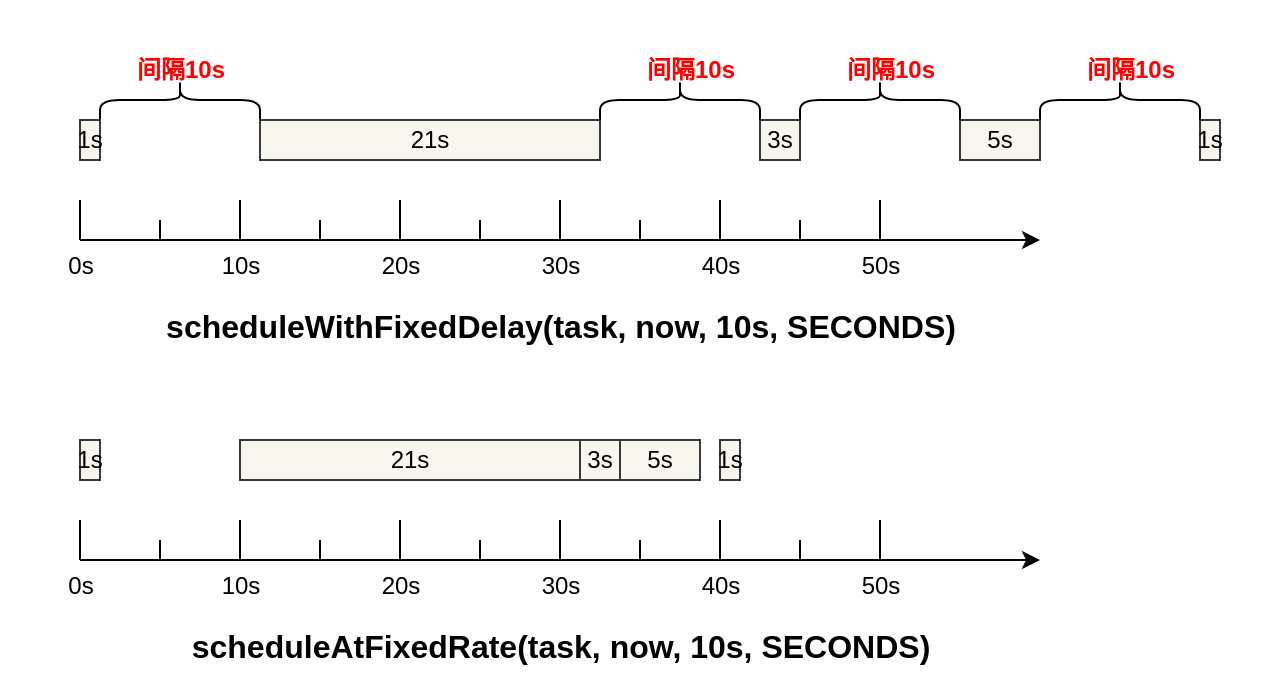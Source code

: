 <mxfile version="22.1.16" type="device">
  <diagram name="第 1 页" id="5xo9MuGJMNsftpNXZvpK">
    <mxGraphModel dx="1050" dy="629" grid="1" gridSize="10" guides="1" tooltips="1" connect="1" arrows="1" fold="1" page="1" pageScale="1" pageWidth="827" pageHeight="1169" math="0" shadow="0">
      <root>
        <mxCell id="0" />
        <mxCell id="1" parent="0" />
        <mxCell id="jCFXRqAsLoj5g67LPxBL-25" value="" style="group" parent="1" vertex="1" connectable="0">
          <mxGeometry x="180" y="500" width="500" height="48" as="geometry" />
        </mxCell>
        <mxCell id="jCFXRqAsLoj5g67LPxBL-26" value="" style="endArrow=classic;html=1;rounded=0;" parent="jCFXRqAsLoj5g67LPxBL-25" edge="1">
          <mxGeometry width="50" height="50" relative="1" as="geometry">
            <mxPoint x="20" y="20" as="sourcePoint" />
            <mxPoint x="500" y="20" as="targetPoint" />
          </mxGeometry>
        </mxCell>
        <mxCell id="jCFXRqAsLoj5g67LPxBL-27" value="" style="endArrow=none;html=1;rounded=0;" parent="jCFXRqAsLoj5g67LPxBL-25" edge="1">
          <mxGeometry width="50" height="50" relative="1" as="geometry">
            <mxPoint x="20" y="20" as="sourcePoint" />
            <mxPoint x="20" as="targetPoint" />
          </mxGeometry>
        </mxCell>
        <mxCell id="jCFXRqAsLoj5g67LPxBL-28" value="" style="endArrow=none;html=1;rounded=0;" parent="jCFXRqAsLoj5g67LPxBL-25" edge="1">
          <mxGeometry width="50" height="50" relative="1" as="geometry">
            <mxPoint x="60" y="20" as="sourcePoint" />
            <mxPoint x="60" y="10" as="targetPoint" />
          </mxGeometry>
        </mxCell>
        <mxCell id="jCFXRqAsLoj5g67LPxBL-29" value="" style="endArrow=none;html=1;rounded=0;" parent="jCFXRqAsLoj5g67LPxBL-25" edge="1">
          <mxGeometry width="50" height="50" relative="1" as="geometry">
            <mxPoint x="100" y="20" as="sourcePoint" />
            <mxPoint x="100" as="targetPoint" />
          </mxGeometry>
        </mxCell>
        <mxCell id="jCFXRqAsLoj5g67LPxBL-30" value="" style="endArrow=none;html=1;rounded=0;" parent="jCFXRqAsLoj5g67LPxBL-25" edge="1">
          <mxGeometry width="50" height="50" relative="1" as="geometry">
            <mxPoint x="140" y="20" as="sourcePoint" />
            <mxPoint x="140" y="10" as="targetPoint" />
          </mxGeometry>
        </mxCell>
        <mxCell id="jCFXRqAsLoj5g67LPxBL-31" value="" style="endArrow=none;html=1;rounded=0;" parent="jCFXRqAsLoj5g67LPxBL-25" edge="1">
          <mxGeometry width="50" height="50" relative="1" as="geometry">
            <mxPoint x="180" y="20" as="sourcePoint" />
            <mxPoint x="180" as="targetPoint" />
          </mxGeometry>
        </mxCell>
        <mxCell id="jCFXRqAsLoj5g67LPxBL-32" value="" style="endArrow=none;html=1;rounded=0;" parent="jCFXRqAsLoj5g67LPxBL-25" edge="1">
          <mxGeometry width="50" height="50" relative="1" as="geometry">
            <mxPoint x="220" y="20" as="sourcePoint" />
            <mxPoint x="220" y="10" as="targetPoint" />
          </mxGeometry>
        </mxCell>
        <mxCell id="jCFXRqAsLoj5g67LPxBL-33" value="" style="endArrow=none;html=1;rounded=0;" parent="jCFXRqAsLoj5g67LPxBL-25" edge="1">
          <mxGeometry width="50" height="50" relative="1" as="geometry">
            <mxPoint x="260" y="20" as="sourcePoint" />
            <mxPoint x="260" as="targetPoint" />
          </mxGeometry>
        </mxCell>
        <mxCell id="jCFXRqAsLoj5g67LPxBL-34" value="" style="endArrow=none;html=1;rounded=0;" parent="jCFXRqAsLoj5g67LPxBL-25" edge="1">
          <mxGeometry width="50" height="50" relative="1" as="geometry">
            <mxPoint x="300" y="20" as="sourcePoint" />
            <mxPoint x="300" y="10" as="targetPoint" />
          </mxGeometry>
        </mxCell>
        <mxCell id="jCFXRqAsLoj5g67LPxBL-35" value="" style="endArrow=none;html=1;rounded=0;" parent="jCFXRqAsLoj5g67LPxBL-25" edge="1">
          <mxGeometry width="50" height="50" relative="1" as="geometry">
            <mxPoint x="340" y="20" as="sourcePoint" />
            <mxPoint x="340" as="targetPoint" />
          </mxGeometry>
        </mxCell>
        <mxCell id="jCFXRqAsLoj5g67LPxBL-36" value="0s" style="text;html=1;align=center;verticalAlign=middle;resizable=0;points=[];autosize=1;strokeColor=none;fillColor=none;" parent="jCFXRqAsLoj5g67LPxBL-25" vertex="1">
          <mxGeometry y="18" width="40" height="30" as="geometry" />
        </mxCell>
        <mxCell id="jCFXRqAsLoj5g67LPxBL-37" value="10s" style="text;html=1;align=center;verticalAlign=middle;resizable=0;points=[];autosize=1;strokeColor=none;fillColor=none;" parent="jCFXRqAsLoj5g67LPxBL-25" vertex="1">
          <mxGeometry x="80" y="18" width="40" height="30" as="geometry" />
        </mxCell>
        <mxCell id="jCFXRqAsLoj5g67LPxBL-38" value="20s" style="text;html=1;align=center;verticalAlign=middle;resizable=0;points=[];autosize=1;strokeColor=none;fillColor=none;" parent="jCFXRqAsLoj5g67LPxBL-25" vertex="1">
          <mxGeometry x="160" y="18" width="40" height="30" as="geometry" />
        </mxCell>
        <mxCell id="jCFXRqAsLoj5g67LPxBL-39" value="30s" style="text;html=1;align=center;verticalAlign=middle;resizable=0;points=[];autosize=1;strokeColor=none;fillColor=none;" parent="jCFXRqAsLoj5g67LPxBL-25" vertex="1">
          <mxGeometry x="240" y="18" width="40" height="30" as="geometry" />
        </mxCell>
        <mxCell id="jCFXRqAsLoj5g67LPxBL-40" value="40s" style="text;html=1;align=center;verticalAlign=middle;resizable=0;points=[];autosize=1;strokeColor=none;fillColor=none;" parent="jCFXRqAsLoj5g67LPxBL-25" vertex="1">
          <mxGeometry x="320" y="18" width="40" height="30" as="geometry" />
        </mxCell>
        <mxCell id="jCFXRqAsLoj5g67LPxBL-41" value="" style="endArrow=none;html=1;rounded=0;" parent="jCFXRqAsLoj5g67LPxBL-25" edge="1">
          <mxGeometry width="50" height="50" relative="1" as="geometry">
            <mxPoint x="380" y="20" as="sourcePoint" />
            <mxPoint x="380" y="10" as="targetPoint" />
          </mxGeometry>
        </mxCell>
        <mxCell id="jCFXRqAsLoj5g67LPxBL-42" value="" style="endArrow=none;html=1;rounded=0;" parent="jCFXRqAsLoj5g67LPxBL-25" edge="1">
          <mxGeometry width="50" height="50" relative="1" as="geometry">
            <mxPoint x="420" y="20" as="sourcePoint" />
            <mxPoint x="420" as="targetPoint" />
          </mxGeometry>
        </mxCell>
        <mxCell id="jCFXRqAsLoj5g67LPxBL-43" value="50s" style="text;html=1;align=center;verticalAlign=middle;resizable=0;points=[];autosize=1;strokeColor=none;fillColor=none;" parent="jCFXRqAsLoj5g67LPxBL-25" vertex="1">
          <mxGeometry x="400" y="18" width="40" height="30" as="geometry" />
        </mxCell>
        <mxCell id="jCFXRqAsLoj5g67LPxBL-44" value="1s" style="rounded=0;whiteSpace=wrap;html=1;fillColor=#f9f7ed;strokeColor=#36393d;" parent="1" vertex="1">
          <mxGeometry x="200" y="460" width="10" height="20" as="geometry" />
        </mxCell>
        <mxCell id="jCFXRqAsLoj5g67LPxBL-45" value="21s" style="rounded=0;whiteSpace=wrap;html=1;fillColor=#f9f7ed;strokeColor=#36393d;" parent="1" vertex="1">
          <mxGeometry x="290" y="460" width="170" height="20" as="geometry" />
        </mxCell>
        <mxCell id="jCFXRqAsLoj5g67LPxBL-46" value="3s" style="rounded=0;whiteSpace=wrap;html=1;fillColor=#f9f7ed;strokeColor=#36393d;" parent="1" vertex="1">
          <mxGeometry x="540" y="460" width="20" height="20" as="geometry" />
        </mxCell>
        <mxCell id="jCFXRqAsLoj5g67LPxBL-47" value="5s" style="rounded=0;whiteSpace=wrap;html=1;fillColor=#f9f7ed;strokeColor=#36393d;" parent="1" vertex="1">
          <mxGeometry x="640" y="460" width="40" height="20" as="geometry" />
        </mxCell>
        <mxCell id="jCFXRqAsLoj5g67LPxBL-48" value="1s" style="rounded=0;whiteSpace=wrap;html=1;fillColor=#f9f7ed;strokeColor=#36393d;" parent="1" vertex="1">
          <mxGeometry x="760" y="460" width="10" height="20" as="geometry" />
        </mxCell>
        <mxCell id="jCFXRqAsLoj5g67LPxBL-49" value="" style="shape=curlyBracket;whiteSpace=wrap;html=1;rounded=1;labelPosition=left;verticalLabelPosition=middle;align=right;verticalAlign=middle;direction=south;" parent="1" vertex="1">
          <mxGeometry x="210" y="440" width="80" height="20" as="geometry" />
        </mxCell>
        <mxCell id="jCFXRqAsLoj5g67LPxBL-50" value="间隔10s" style="text;html=1;align=center;verticalAlign=middle;resizable=0;points=[];autosize=1;strokeColor=none;fillColor=none;fontColor=#FF0000;fontStyle=1" parent="1" vertex="1">
          <mxGeometry x="215" y="420" width="70" height="30" as="geometry" />
        </mxCell>
        <mxCell id="jCFXRqAsLoj5g67LPxBL-53" value="" style="group" parent="1" vertex="1" connectable="0">
          <mxGeometry x="180" y="650" width="500" height="58" as="geometry" />
        </mxCell>
        <mxCell id="jCFXRqAsLoj5g67LPxBL-54" value="0s" style="text;html=1;align=center;verticalAlign=middle;resizable=0;points=[];autosize=1;strokeColor=none;fillColor=none;" parent="jCFXRqAsLoj5g67LPxBL-53" vertex="1">
          <mxGeometry y="28" width="40" height="30" as="geometry" />
        </mxCell>
        <mxCell id="jCFXRqAsLoj5g67LPxBL-55" value="" style="endArrow=classic;html=1;rounded=0;" parent="jCFXRqAsLoj5g67LPxBL-53" edge="1">
          <mxGeometry width="50" height="50" relative="1" as="geometry">
            <mxPoint x="20" y="30" as="sourcePoint" />
            <mxPoint x="500" y="30" as="targetPoint" />
          </mxGeometry>
        </mxCell>
        <mxCell id="jCFXRqAsLoj5g67LPxBL-56" value="" style="endArrow=none;html=1;rounded=0;" parent="jCFXRqAsLoj5g67LPxBL-53" edge="1">
          <mxGeometry width="50" height="50" relative="1" as="geometry">
            <mxPoint x="20" y="30" as="sourcePoint" />
            <mxPoint x="20" y="10" as="targetPoint" />
          </mxGeometry>
        </mxCell>
        <mxCell id="jCFXRqAsLoj5g67LPxBL-57" value="" style="endArrow=none;html=1;rounded=0;" parent="jCFXRqAsLoj5g67LPxBL-53" edge="1">
          <mxGeometry width="50" height="50" relative="1" as="geometry">
            <mxPoint x="60" y="30" as="sourcePoint" />
            <mxPoint x="60" y="20" as="targetPoint" />
          </mxGeometry>
        </mxCell>
        <mxCell id="jCFXRqAsLoj5g67LPxBL-58" value="" style="endArrow=none;html=1;rounded=0;" parent="jCFXRqAsLoj5g67LPxBL-53" edge="1">
          <mxGeometry width="50" height="50" relative="1" as="geometry">
            <mxPoint x="100" y="30" as="sourcePoint" />
            <mxPoint x="100" y="10" as="targetPoint" />
          </mxGeometry>
        </mxCell>
        <mxCell id="jCFXRqAsLoj5g67LPxBL-59" value="" style="endArrow=none;html=1;rounded=0;" parent="jCFXRqAsLoj5g67LPxBL-53" edge="1">
          <mxGeometry width="50" height="50" relative="1" as="geometry">
            <mxPoint x="140" y="30" as="sourcePoint" />
            <mxPoint x="140" y="20" as="targetPoint" />
          </mxGeometry>
        </mxCell>
        <mxCell id="jCFXRqAsLoj5g67LPxBL-60" value="" style="endArrow=none;html=1;rounded=0;" parent="jCFXRqAsLoj5g67LPxBL-53" edge="1">
          <mxGeometry width="50" height="50" relative="1" as="geometry">
            <mxPoint x="180" y="30" as="sourcePoint" />
            <mxPoint x="180" y="10" as="targetPoint" />
          </mxGeometry>
        </mxCell>
        <mxCell id="jCFXRqAsLoj5g67LPxBL-61" value="" style="endArrow=none;html=1;rounded=0;" parent="jCFXRqAsLoj5g67LPxBL-53" edge="1">
          <mxGeometry width="50" height="50" relative="1" as="geometry">
            <mxPoint x="220" y="30" as="sourcePoint" />
            <mxPoint x="220" y="20" as="targetPoint" />
          </mxGeometry>
        </mxCell>
        <mxCell id="jCFXRqAsLoj5g67LPxBL-62" value="" style="endArrow=none;html=1;rounded=0;" parent="jCFXRqAsLoj5g67LPxBL-53" edge="1">
          <mxGeometry width="50" height="50" relative="1" as="geometry">
            <mxPoint x="260" y="30" as="sourcePoint" />
            <mxPoint x="260" y="10" as="targetPoint" />
          </mxGeometry>
        </mxCell>
        <mxCell id="jCFXRqAsLoj5g67LPxBL-63" value="" style="endArrow=none;html=1;rounded=0;" parent="jCFXRqAsLoj5g67LPxBL-53" edge="1">
          <mxGeometry width="50" height="50" relative="1" as="geometry">
            <mxPoint x="300" y="30" as="sourcePoint" />
            <mxPoint x="300" y="20" as="targetPoint" />
          </mxGeometry>
        </mxCell>
        <mxCell id="jCFXRqAsLoj5g67LPxBL-64" value="" style="endArrow=none;html=1;rounded=0;" parent="jCFXRqAsLoj5g67LPxBL-53" edge="1">
          <mxGeometry width="50" height="50" relative="1" as="geometry">
            <mxPoint x="340" y="30" as="sourcePoint" />
            <mxPoint x="340" y="10" as="targetPoint" />
          </mxGeometry>
        </mxCell>
        <mxCell id="jCFXRqAsLoj5g67LPxBL-65" value="10s" style="text;html=1;align=center;verticalAlign=middle;resizable=0;points=[];autosize=1;strokeColor=none;fillColor=none;" parent="jCFXRqAsLoj5g67LPxBL-53" vertex="1">
          <mxGeometry x="80" y="28" width="40" height="30" as="geometry" />
        </mxCell>
        <mxCell id="jCFXRqAsLoj5g67LPxBL-66" value="20s" style="text;html=1;align=center;verticalAlign=middle;resizable=0;points=[];autosize=1;strokeColor=none;fillColor=none;" parent="jCFXRqAsLoj5g67LPxBL-53" vertex="1">
          <mxGeometry x="160" y="28" width="40" height="30" as="geometry" />
        </mxCell>
        <mxCell id="jCFXRqAsLoj5g67LPxBL-67" value="30s" style="text;html=1;align=center;verticalAlign=middle;resizable=0;points=[];autosize=1;strokeColor=none;fillColor=none;" parent="jCFXRqAsLoj5g67LPxBL-53" vertex="1">
          <mxGeometry x="240" y="28" width="40" height="30" as="geometry" />
        </mxCell>
        <mxCell id="jCFXRqAsLoj5g67LPxBL-68" value="40s" style="text;html=1;align=center;verticalAlign=middle;resizable=0;points=[];autosize=1;strokeColor=none;fillColor=none;" parent="jCFXRqAsLoj5g67LPxBL-53" vertex="1">
          <mxGeometry x="320" y="28" width="40" height="30" as="geometry" />
        </mxCell>
        <mxCell id="jCFXRqAsLoj5g67LPxBL-69" value="" style="endArrow=none;html=1;rounded=0;" parent="jCFXRqAsLoj5g67LPxBL-53" edge="1">
          <mxGeometry width="50" height="50" relative="1" as="geometry">
            <mxPoint x="380" y="30" as="sourcePoint" />
            <mxPoint x="380" y="20" as="targetPoint" />
          </mxGeometry>
        </mxCell>
        <mxCell id="jCFXRqAsLoj5g67LPxBL-70" value="" style="endArrow=none;html=1;rounded=0;" parent="jCFXRqAsLoj5g67LPxBL-53" edge="1">
          <mxGeometry width="50" height="50" relative="1" as="geometry">
            <mxPoint x="420" y="30" as="sourcePoint" />
            <mxPoint x="420" y="10" as="targetPoint" />
          </mxGeometry>
        </mxCell>
        <mxCell id="jCFXRqAsLoj5g67LPxBL-71" value="50s" style="text;html=1;align=center;verticalAlign=middle;resizable=0;points=[];autosize=1;strokeColor=none;fillColor=none;" parent="jCFXRqAsLoj5g67LPxBL-53" vertex="1">
          <mxGeometry x="400" y="28" width="40" height="30" as="geometry" />
        </mxCell>
        <mxCell id="jCFXRqAsLoj5g67LPxBL-72" value="1s" style="rounded=0;whiteSpace=wrap;html=1;fillColor=#f9f7ed;strokeColor=#36393d;" parent="jCFXRqAsLoj5g67LPxBL-53" vertex="1">
          <mxGeometry x="20" y="-30" width="10" height="20" as="geometry" />
        </mxCell>
        <mxCell id="jCFXRqAsLoj5g67LPxBL-73" value="21s" style="rounded=0;whiteSpace=wrap;html=1;fillColor=#f9f7ed;strokeColor=#36393d;" parent="jCFXRqAsLoj5g67LPxBL-53" vertex="1">
          <mxGeometry x="100" y="-30" width="170" height="20" as="geometry" />
        </mxCell>
        <mxCell id="jCFXRqAsLoj5g67LPxBL-74" value="3s" style="rounded=0;whiteSpace=wrap;html=1;fillColor=#f9f7ed;strokeColor=#36393d;" parent="jCFXRqAsLoj5g67LPxBL-53" vertex="1">
          <mxGeometry x="270" y="-30" width="20" height="20" as="geometry" />
        </mxCell>
        <mxCell id="jCFXRqAsLoj5g67LPxBL-75" value="5s" style="rounded=0;whiteSpace=wrap;html=1;fillColor=#f9f7ed;strokeColor=#36393d;" parent="jCFXRqAsLoj5g67LPxBL-53" vertex="1">
          <mxGeometry x="290" y="-30" width="40" height="20" as="geometry" />
        </mxCell>
        <mxCell id="jCFXRqAsLoj5g67LPxBL-76" value="1s" style="rounded=0;whiteSpace=wrap;html=1;fillColor=#f9f7ed;strokeColor=#36393d;" parent="jCFXRqAsLoj5g67LPxBL-53" vertex="1">
          <mxGeometry x="340" y="-30" width="10" height="20" as="geometry" />
        </mxCell>
        <mxCell id="jCFXRqAsLoj5g67LPxBL-77" value="scheduleWithFixedDelay(task, now, 10s, SECONDS)" style="text;html=1;align=center;verticalAlign=middle;resizable=0;points=[];autosize=1;strokeColor=none;fillColor=none;fontSize=16;fontStyle=1" parent="1" vertex="1">
          <mxGeometry x="230" y="548" width="420" height="30" as="geometry" />
        </mxCell>
        <mxCell id="jCFXRqAsLoj5g67LPxBL-78" value="scheduleAtFixedRate(task, now, 10s, SECONDS)" style="text;html=1;align=center;verticalAlign=middle;resizable=0;points=[];autosize=1;strokeColor=none;fillColor=none;fontSize=16;fontStyle=1" parent="1" vertex="1">
          <mxGeometry x="245" y="708" width="390" height="30" as="geometry" />
        </mxCell>
        <mxCell id="jCFXRqAsLoj5g67LPxBL-80" value="" style="shape=curlyBracket;whiteSpace=wrap;html=1;rounded=1;labelPosition=left;verticalLabelPosition=middle;align=right;verticalAlign=middle;direction=south;" parent="1" vertex="1">
          <mxGeometry x="460" y="440" width="80" height="20" as="geometry" />
        </mxCell>
        <mxCell id="jCFXRqAsLoj5g67LPxBL-81" value="间隔10s" style="text;html=1;align=center;verticalAlign=middle;resizable=0;points=[];autosize=1;strokeColor=none;fillColor=none;fontColor=#FF0000;fontStyle=1" parent="1" vertex="1">
          <mxGeometry x="470" y="420" width="70" height="30" as="geometry" />
        </mxCell>
        <mxCell id="jCFXRqAsLoj5g67LPxBL-82" value="" style="shape=curlyBracket;whiteSpace=wrap;html=1;rounded=1;labelPosition=left;verticalLabelPosition=middle;align=right;verticalAlign=middle;direction=south;" parent="1" vertex="1">
          <mxGeometry x="560" y="440" width="80" height="20" as="geometry" />
        </mxCell>
        <mxCell id="jCFXRqAsLoj5g67LPxBL-83" value="间隔10s" style="text;html=1;align=center;verticalAlign=middle;resizable=0;points=[];autosize=1;strokeColor=none;fillColor=none;fontColor=#FF0000;fontStyle=1" parent="1" vertex="1">
          <mxGeometry x="570" y="420" width="70" height="30" as="geometry" />
        </mxCell>
        <mxCell id="jCFXRqAsLoj5g67LPxBL-84" value="" style="shape=curlyBracket;whiteSpace=wrap;html=1;rounded=1;labelPosition=left;verticalLabelPosition=middle;align=right;verticalAlign=middle;direction=south;" parent="1" vertex="1">
          <mxGeometry x="680" y="440" width="80" height="20" as="geometry" />
        </mxCell>
        <mxCell id="jCFXRqAsLoj5g67LPxBL-85" value="间隔10s" style="text;html=1;align=center;verticalAlign=middle;resizable=0;points=[];autosize=1;strokeColor=none;fillColor=none;fontColor=#FF0000;fontStyle=1" parent="1" vertex="1">
          <mxGeometry x="690" y="420" width="70" height="30" as="geometry" />
        </mxCell>
        <mxCell id="F4AA6QbHFkdzGXNcVOiv-1" value="nxt" style="text;html=1;align=center;verticalAlign=middle;resizable=0;points=[];autosize=1;strokeColor=none;fillColor=none;fontColor=#FFFFFF;" parent="1" vertex="1">
          <mxGeometry x="160" y="400" width="40" height="30" as="geometry" />
        </mxCell>
        <mxCell id="F4AA6QbHFkdzGXNcVOiv-2" value="nxt" style="text;html=1;align=center;verticalAlign=middle;resizable=0;points=[];autosize=1;strokeColor=none;fillColor=none;fontColor=#FFFFFF;" parent="1" vertex="1">
          <mxGeometry x="750" y="708" width="40" height="30" as="geometry" />
        </mxCell>
      </root>
    </mxGraphModel>
  </diagram>
</mxfile>
